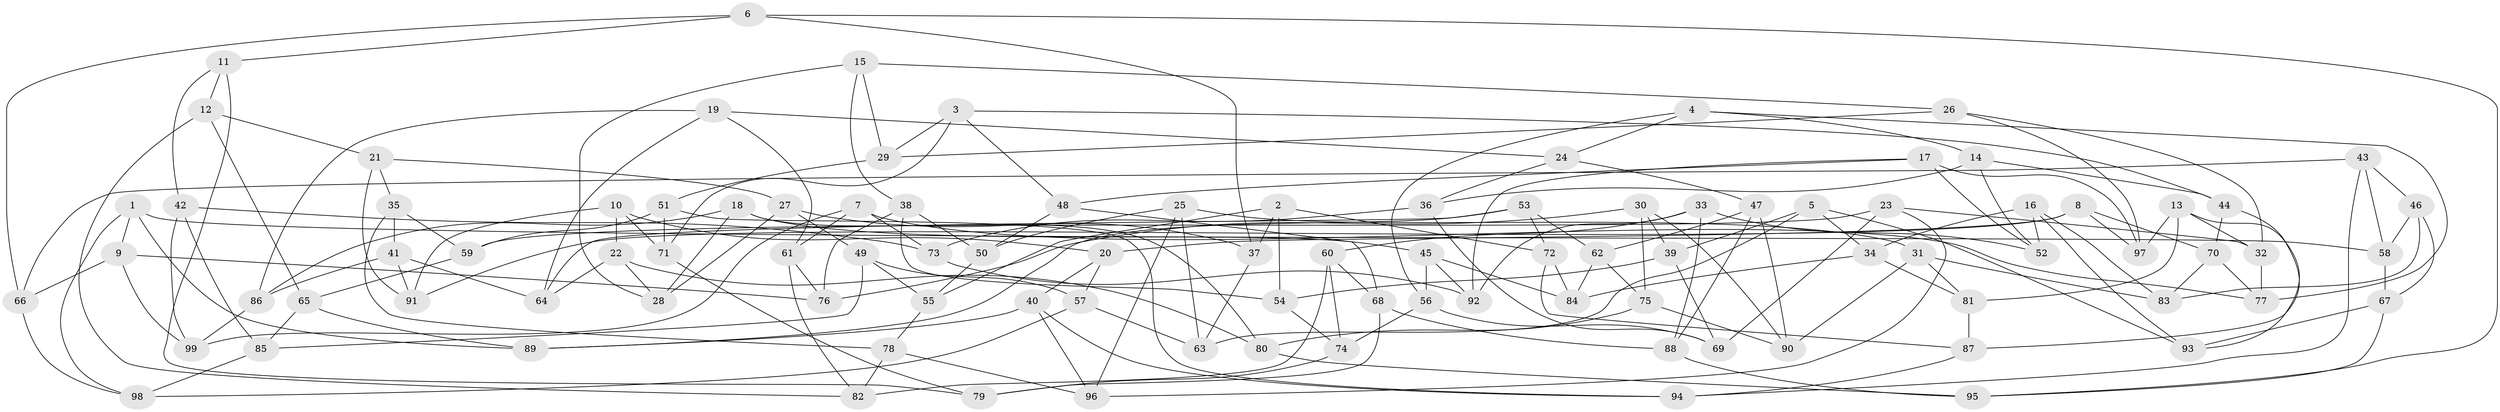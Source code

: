 // coarse degree distribution, {7: 0.014492753623188406, 4: 0.6811594202898551, 10: 0.028985507246376812, 6: 0.17391304347826086, 8: 0.057971014492753624, 5: 0.014492753623188406, 3: 0.028985507246376812}
// Generated by graph-tools (version 1.1) at 2025/20/03/04/25 18:20:51]
// undirected, 99 vertices, 198 edges
graph export_dot {
graph [start="1"]
  node [color=gray90,style=filled];
  1;
  2;
  3;
  4;
  5;
  6;
  7;
  8;
  9;
  10;
  11;
  12;
  13;
  14;
  15;
  16;
  17;
  18;
  19;
  20;
  21;
  22;
  23;
  24;
  25;
  26;
  27;
  28;
  29;
  30;
  31;
  32;
  33;
  34;
  35;
  36;
  37;
  38;
  39;
  40;
  41;
  42;
  43;
  44;
  45;
  46;
  47;
  48;
  49;
  50;
  51;
  52;
  53;
  54;
  55;
  56;
  57;
  58;
  59;
  60;
  61;
  62;
  63;
  64;
  65;
  66;
  67;
  68;
  69;
  70;
  71;
  72;
  73;
  74;
  75;
  76;
  77;
  78;
  79;
  80;
  81;
  82;
  83;
  84;
  85;
  86;
  87;
  88;
  89;
  90;
  91;
  92;
  93;
  94;
  95;
  96;
  97;
  98;
  99;
  1 -- 98;
  1 -- 9;
  1 -- 89;
  1 -- 58;
  2 -- 72;
  2 -- 37;
  2 -- 55;
  2 -- 54;
  3 -- 44;
  3 -- 71;
  3 -- 29;
  3 -- 48;
  4 -- 14;
  4 -- 56;
  4 -- 77;
  4 -- 24;
  5 -- 93;
  5 -- 34;
  5 -- 63;
  5 -- 39;
  6 -- 37;
  6 -- 66;
  6 -- 95;
  6 -- 11;
  7 -- 61;
  7 -- 73;
  7 -- 77;
  7 -- 99;
  8 -- 91;
  8 -- 70;
  8 -- 97;
  8 -- 20;
  9 -- 66;
  9 -- 76;
  9 -- 99;
  10 -- 20;
  10 -- 22;
  10 -- 91;
  10 -- 71;
  11 -- 42;
  11 -- 79;
  11 -- 12;
  12 -- 82;
  12 -- 65;
  12 -- 21;
  13 -- 93;
  13 -- 81;
  13 -- 32;
  13 -- 97;
  14 -- 36;
  14 -- 52;
  14 -- 44;
  15 -- 26;
  15 -- 28;
  15 -- 38;
  15 -- 29;
  16 -- 52;
  16 -- 83;
  16 -- 34;
  16 -- 93;
  17 -- 92;
  17 -- 48;
  17 -- 52;
  17 -- 97;
  18 -- 86;
  18 -- 45;
  18 -- 80;
  18 -- 28;
  19 -- 86;
  19 -- 61;
  19 -- 24;
  19 -- 64;
  20 -- 57;
  20 -- 40;
  21 -- 27;
  21 -- 91;
  21 -- 35;
  22 -- 64;
  22 -- 80;
  22 -- 28;
  23 -- 32;
  23 -- 96;
  23 -- 69;
  23 -- 59;
  24 -- 47;
  24 -- 36;
  25 -- 50;
  25 -- 63;
  25 -- 96;
  25 -- 31;
  26 -- 97;
  26 -- 32;
  26 -- 29;
  27 -- 28;
  27 -- 49;
  27 -- 37;
  29 -- 51;
  30 -- 75;
  30 -- 76;
  30 -- 39;
  30 -- 90;
  31 -- 90;
  31 -- 83;
  31 -- 81;
  32 -- 77;
  33 -- 60;
  33 -- 92;
  33 -- 52;
  33 -- 88;
  34 -- 84;
  34 -- 81;
  35 -- 41;
  35 -- 78;
  35 -- 59;
  36 -- 73;
  36 -- 69;
  37 -- 63;
  38 -- 76;
  38 -- 54;
  38 -- 50;
  39 -- 69;
  39 -- 54;
  40 -- 94;
  40 -- 96;
  40 -- 89;
  41 -- 86;
  41 -- 91;
  41 -- 64;
  42 -- 73;
  42 -- 99;
  42 -- 85;
  43 -- 58;
  43 -- 46;
  43 -- 66;
  43 -- 94;
  44 -- 87;
  44 -- 70;
  45 -- 92;
  45 -- 84;
  45 -- 56;
  46 -- 58;
  46 -- 83;
  46 -- 67;
  47 -- 90;
  47 -- 62;
  47 -- 88;
  48 -- 50;
  48 -- 68;
  49 -- 85;
  49 -- 55;
  49 -- 57;
  50 -- 55;
  51 -- 59;
  51 -- 71;
  51 -- 94;
  53 -- 72;
  53 -- 89;
  53 -- 62;
  53 -- 64;
  54 -- 74;
  55 -- 78;
  56 -- 69;
  56 -- 74;
  57 -- 98;
  57 -- 63;
  58 -- 67;
  59 -- 65;
  60 -- 74;
  60 -- 68;
  60 -- 82;
  61 -- 82;
  61 -- 76;
  62 -- 75;
  62 -- 84;
  65 -- 89;
  65 -- 85;
  66 -- 98;
  67 -- 95;
  67 -- 93;
  68 -- 79;
  68 -- 88;
  70 -- 83;
  70 -- 77;
  71 -- 79;
  72 -- 87;
  72 -- 84;
  73 -- 92;
  74 -- 79;
  75 -- 80;
  75 -- 90;
  78 -- 82;
  78 -- 96;
  80 -- 95;
  81 -- 87;
  85 -- 98;
  86 -- 99;
  87 -- 94;
  88 -- 95;
}
